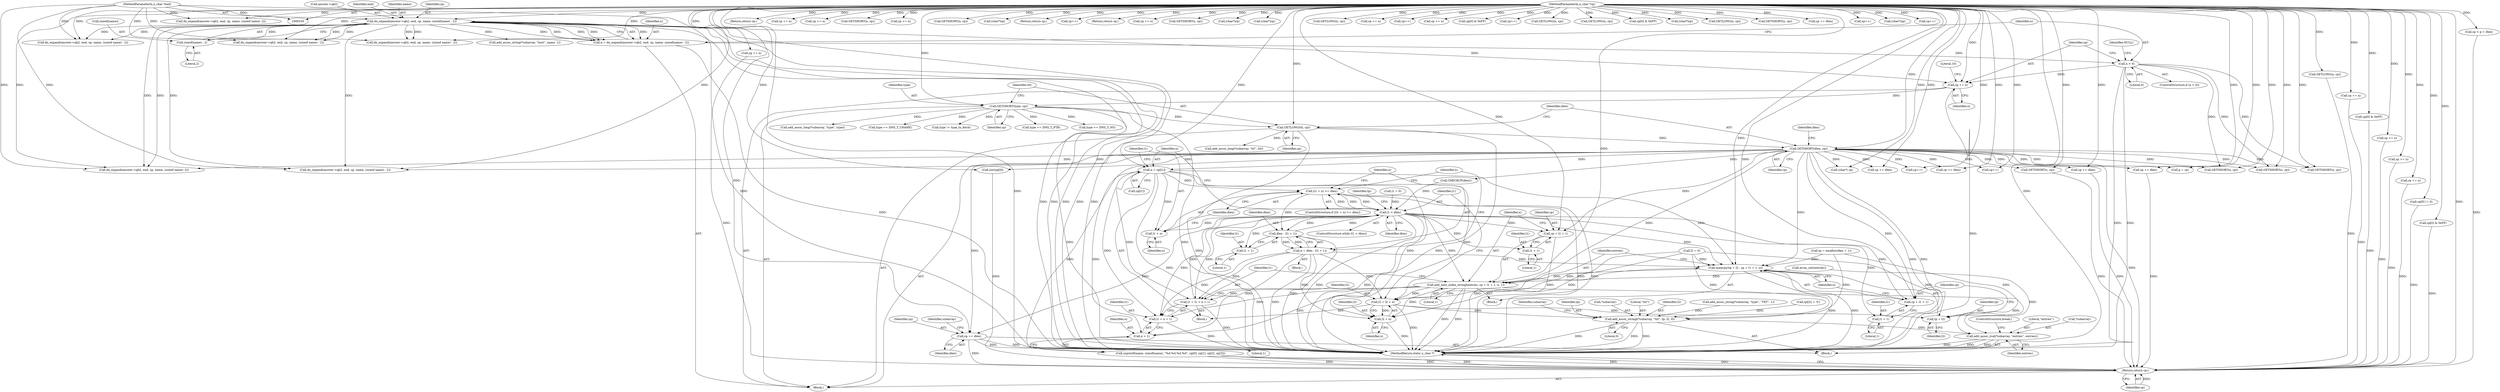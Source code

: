 digraph "0_php-src_2fefae47716d501aec41c1102f3fd4531f070b05_0@array" {
"1000453" [label="(Call,n = cp[l1])"];
"1000165" [label="(Call,GETSHORT(dlen, cp))"];
"1000162" [label="(Call,GETLONG(ttl, cp))"];
"1000159" [label="(Call,GETSHORT(type, cp))"];
"1000154" [label="(Call,cp += n)"];
"1000148" [label="(Call,n < 0)"];
"1000134" [label="(Call,n = dn_expand(answer->qb2, end, cp, name, sizeof(name) - 2))"];
"1000136" [label="(Call,dn_expand(answer->qb2, end, cp, name, sizeof(name) - 2))"];
"1000107" [label="(MethodParameterIn,u_char *end)"];
"1000106" [label="(MethodParameterIn,u_char *cp)"];
"1000143" [label="(Call,sizeof(name) - 2)"];
"1000459" [label="(Call,(l1 + n) >= dlen)"];
"1000449" [label="(Call,l1 < dlen)"];
"1000460" [label="(Call,l1 + n)"];
"1000467" [label="(Call,dlen - (l1 + 1))"];
"1000465" [label="(Call,n = dlen - (l1 + 1))"];
"1000475" [label="(Call,memcpy(tp + l2 , cp + l1 + 1, n))"];
"1000485" [label="(Call,add_next_index_stringl(entries, cp + l1 + 1, n, 1))"];
"1000494" [label="(Call,l1 = l1 + n + 1)"];
"1000496" [label="(Call,l1 + n + 1)"];
"1000498" [label="(Call,n + 1)"];
"1000501" [label="(Call,l2 = l2 + n)"];
"1000476" [label="(Call,tp + l2)"];
"1000503" [label="(Call,l2 + n)"];
"1000514" [label="(Call,add_assoc_stringl(*subarray, \"txt\", tp, l2, 0))"];
"1000521" [label="(Call,add_assoc_zval(*subarray, \"entries\", entries))"];
"1000469" [label="(Call,l1 + 1)"];
"1000479" [label="(Call,cp + l1 + 1)"];
"1000481" [label="(Call,l1 + 1)"];
"1000487" [label="(Call,cp + l1 + 1)"];
"1000489" [label="(Call,l1 + 1)"];
"1000511" [label="(Call,cp += dlen)"];
"1001245" [label="(Return,return cp;)"];
"1000498" [label="(Call,n + 1)"];
"1000182" [label="(Return,return cp;)"];
"1000113" [label="(Block,)"];
"1000288" [label="(Call,GETSHORT(n, cp))"];
"1000518" [label="(Identifier,tp)"];
"1000474" [label="(Block,)"];
"1000773" [label="(Call,(int)cp[0])"];
"1000554" [label="(Call,cp += n)"];
"1000419" [label="(Block,)"];
"1001151" [label="(Call,cp += n)"];
"1000466" [label="(Identifier,n)"];
"1000458" [label="(ControlStructure,if ((l1 + n) >= dlen))"];
"1000164" [label="(Identifier,cp)"];
"1000514" [label="(Call,add_assoc_stringl(*subarray, \"txt\", tp, l2, 0))"];
"1000477" [label="(Identifier,tp)"];
"1000525" [label="(Identifier,entries)"];
"1000161" [label="(Identifier,cp)"];
"1000468" [label="(Identifier,dlen)"];
"1000657" [label="(Call,GETSHORT(s, cp))"];
"1000446" [label="(Call,array_init(entries))"];
"1000453" [label="(Call,n = cp[l1])"];
"1000211" [label="(Call,add_assoc_long(*subarray, \"ttl\", ttl))"];
"1000481" [label="(Call,l1 + 1)"];
"1000188" [label="(Call,cp += dlen)"];
"1000165" [label="(Call,GETSHORT(dlen, cp))"];
"1000450" [label="(Identifier,l1)"];
"1000508" [label="(Identifier,tp)"];
"1000334" [label="(Call,dn_expand(answer->qb2, end, cp, name, (sizeof name) - 2))"];
"1000519" [label="(Identifier,l2)"];
"1000432" [label="(Call,add_assoc_string(*subarray, \"type\", \"TXT\", 1))"];
"1000143" [label="(Call,sizeof(name) - 2)"];
"1000491" [label="(Literal,1)"];
"1000475" [label="(Call,memcpy(tp + l2 , cp + l1 + 1, n))"];
"1001241" [label="(Call,cp += dlen)"];
"1000501" [label="(Call,l2 = l2 + n)"];
"1000421" [label="(Call,l1 = 0)"];
"1000476" [label="(Call,tp + l2)"];
"1000135" [label="(Identifier,n)"];
"1000565" [label="(Call,dn_expand(answer->qb2, end, cp, name, (sizeof name) -2))"];
"1000167" [label="(Identifier,cp)"];
"1000463" [label="(Identifier,dlen)"];
"1001064" [label="(Call,GETSHORT(n, cp))"];
"1000497" [label="(Identifier,l1)"];
"1000489" [label="(Call,l1 + 1)"];
"1001176" [label="(Call,cp += n)"];
"1000462" [label="(Identifier,n)"];
"1000199" [label="(Call,add_assoc_string(*subarray, \"host\", name, 1))"];
"1001001" [label="(Call,cp < p + dlen)"];
"1000159" [label="(Call,GETSHORT(type, cp))"];
"1001121" [label="(Call,GETSHORT(n, cp))"];
"1000137" [label="(Call,answer->qb2)"];
"1001171" [label="(Call,(char*)cp)"];
"1000166" [label="(Identifier,dlen)"];
"1000158" [label="(Literal,10)"];
"1000238" [label="(Return,return cp;)"];
"1000522" [label="(Call,*subarray)"];
"1000480" [label="(Identifier,cp)"];
"1000888" [label="(Call,cp++)"];
"1000460" [label="(Call,l1 + n)"];
"1000451" [label="(Identifier,dlen)"];
"1000438" [label="(Call,tp = emalloc(dlen + 1))"];
"1000492" [label="(Identifier,n)"];
"1000107" [label="(MethodParameterIn,u_char *end)"];
"1000106" [label="(MethodParameterIn,u_char *cp)"];
"1000521" [label="(Call,add_assoc_zval(*subarray, \"entries\", entries))"];
"1000503" [label="(Call,l2 + n)"];
"1000275" [label="(Call,cp += dlen)"];
"1000479" [label="(Call,cp + l1 + 1)"];
"1000322" [label="(Call,type == DNS_T_PTR)"];
"1001113" [label="(Call,GETSHORT(n, cp))"];
"1000160" [label="(Identifier,type)"];
"1000191" [label="(Return,return cp;)"];
"1000496" [label="(Call,l1 + n + 1)"];
"1001201" [label="(Call,cp += n)"];
"1000467" [label="(Call,dlen - (l1 + 1))"];
"1000155" [label="(Identifier,cp)"];
"1001245" [label="(Return,return cp;)"];
"1000499" [label="(Identifier,n)"];
"1000140" [label="(Identifier,end)"];
"1000149" [label="(Identifier,n)"];
"1000156" [label="(Identifier,n)"];
"1000134" [label="(Call,n = dn_expand(answer->qb2, end, cp, name, sizeof(name) - 2))"];
"1000377" [label="(Call,cp++)"];
"1000494" [label="(Call,l1 = l1 + n + 1)"];
"1000485" [label="(Call,add_next_index_stringl(entries, cp + l1 + 1, n, 1))"];
"1000452" [label="(Block,)"];
"1000906" [label="(Call,GETSHORT(s, cp))"];
"1001196" [label="(Call,(char*)cp)"];
"1000144" [label="(Call,sizeof(name))"];
"1000471" [label="(Literal,1)"];
"1000150" [label="(Literal,0)"];
"1000506" [label="(Call,tp[l2] = '\0')"];
"1000459" [label="(Call,(l1 + n) >= dlen)"];
"1000146" [label="(Literal,2)"];
"1000469" [label="(Call,l1 + 1)"];
"1000488" [label="(Identifier,cp)"];
"1000310" [label="(Call,type == DNS_T_NS)"];
"1000461" [label="(Identifier,l1)"];
"1000455" [label="(Call,cp[l1])"];
"1000448" [label="(ControlStructure,while (l1 < dlen))"];
"1001146" [label="(Call,(char*)cp)"];
"1000179" [label="(Call,cp += dlen)"];
"1000526" [label="(ControlStructure,break;)"];
"1000779" [label="(Call,cp++)"];
"1000465" [label="(Call,n = dlen - (l1 + 1))"];
"1000523" [label="(Identifier,subarray)"];
"1001048" [label="(Call,GETSHORT(n, cp))"];
"1000759" [label="(Call,p = cp)"];
"1000162" [label="(Call,GETLONG(ttl, cp))"];
"1000142" [label="(Identifier,name)"];
"1000414" [label="(Call,cp += n)"];
"1000628" [label="(Call,GETLONG(n, cp))"];
"1000449" [label="(Call,l1 < dlen)"];
"1000604" [label="(Call,GETLONG(n, cp))"];
"1000486" [label="(Identifier,entries)"];
"1000524" [label="(Literal,\"entries\")"];
"1000147" [label="(ControlStructure,if (n < 0))"];
"1000352" [label="(Call,cp += n)"];
"1000252" [label="(Call,snprintf(name, sizeof(name), \"%d.%d.%d.%d\", cp[0], cp[1], cp[2], cp[3]))"];
"1000464" [label="(Block,)"];
"1000473" [label="(Identifier,n)"];
"1000425" [label="(Call,l2 = 0)"];
"1000484" [label="(Identifier,n)"];
"1000583" [label="(Call,cp += n)"];
"1000470" [label="(Identifier,l1)"];
"1000482" [label="(Identifier,l1)"];
"1000454" [label="(Identifier,n)"];
"1000154" [label="(Call,cp += n)"];
"1000219" [label="(Call,add_assoc_long(*subarray, \"type\", type))"];
"1001183" [label="(Call,cp[0] & 0xFF)"];
"1001206" [label="(Call,dn_expand(answer->qb2, end, cp, name, (sizeof name) - 2))"];
"1000516" [label="(Identifier,subarray)"];
"1001074" [label="(Call,dn_expand(answer->qb2, end, cp, name, (sizeof name) - 2))"];
"1000504" [label="(Identifier,l2)"];
"1000502" [label="(Identifier,l2)"];
"1000536" [label="(Call,dn_expand(answer->qb2, end, cp, name, (sizeof name) -2))"];
"1001246" [label="(Identifier,cp)"];
"1001224" [label="(Call,cp += n)"];
"1001027" [label="(Call,cp += n)"];
"1000401" [label="(Call,cp++)"];
"1000505" [label="(Identifier,n)"];
"1000500" [label="(Literal,1)"];
"1000390" [label="(Call,cp += n)"];
"1000520" [label="(Literal,0)"];
"1001133" [label="(Call,cp[0] & 0xFF)"];
"1000512" [label="(Identifier,cp)"];
"1001092" [label="(Call,cp += n)"];
"1000511" [label="(Call,cp += dlen)"];
"1000490" [label="(Identifier,l1)"];
"1001138" [label="(Call,cp++)"];
"1000596" [label="(Call,GETLONG(n, cp))"];
"1000487" [label="(Call,cp + l1 + 1)"];
"1001009" [label="(Call,dn_expand(answer->qb2, end, cp, name, (sizeof name) - 2))"];
"1000298" [label="(Call,type == DNS_T_CNAME)"];
"1000148" [label="(Call,n < 0)"];
"1000612" [label="(Call,GETLONG(n, cp))"];
"1000495" [label="(Identifier,l1)"];
"1000483" [label="(Literal,1)"];
"1001158" [label="(Call,cp[0] & 0xFF)"];
"1000478" [label="(Identifier,l2)"];
"1000385" [label="(Call,(char*)cp)"];
"1000513" [label="(Identifier,dlen)"];
"1000620" [label="(Call,GETLONG(n, cp))"];
"1000169" [label="(Identifier,dlen)"];
"1000153" [label="(Identifier,NULL)"];
"1000163" [label="(Identifier,ttl)"];
"1001056" [label="(Call,GETSHORT(n, cp))"];
"1000515" [label="(Call,*subarray)"];
"1000175" [label="(Call,type != type_to_fetch)"];
"1000235" [label="(Call,cp += dlen)"];
"1000228" [label="(Call,(char*) cp)"];
"1001163" [label="(Call,cp++)"];
"1000493" [label="(Literal,1)"];
"1000141" [label="(Identifier,cp)"];
"1000817" [label="(Call,cp[0] != 0)"];
"1000136" [label="(Call,dn_expand(answer->qb2, end, cp, name, sizeof(name) - 2))"];
"1000409" [label="(Call,(char*)cp)"];
"1001247" [label="(MethodReturn,static u_char *)"];
"1001188" [label="(Call,cp++)"];
"1000845" [label="(Call,cp[0] & 0xFF)"];
"1000517" [label="(Literal,\"txt\")"];
"1000168" [label="(Call,CHECKCP(dlen))"];
"1000453" -> "1000452"  [label="AST: "];
"1000453" -> "1000455"  [label="CFG: "];
"1000454" -> "1000453"  [label="AST: "];
"1000455" -> "1000453"  [label="AST: "];
"1000461" -> "1000453"  [label="CFG: "];
"1000453" -> "1001247"  [label="DDG: "];
"1000165" -> "1000453"  [label="DDG: "];
"1000106" -> "1000453"  [label="DDG: "];
"1000453" -> "1000459"  [label="DDG: "];
"1000453" -> "1000460"  [label="DDG: "];
"1000453" -> "1000475"  [label="DDG: "];
"1000453" -> "1000494"  [label="DDG: "];
"1000453" -> "1000496"  [label="DDG: "];
"1000453" -> "1000498"  [label="DDG: "];
"1000453" -> "1000501"  [label="DDG: "];
"1000453" -> "1000503"  [label="DDG: "];
"1000165" -> "1000113"  [label="AST: "];
"1000165" -> "1000167"  [label="CFG: "];
"1000166" -> "1000165"  [label="AST: "];
"1000167" -> "1000165"  [label="AST: "];
"1000169" -> "1000165"  [label="CFG: "];
"1000165" -> "1001247"  [label="DDG: "];
"1000165" -> "1001247"  [label="DDG: "];
"1000162" -> "1000165"  [label="DDG: "];
"1000106" -> "1000165"  [label="DDG: "];
"1000165" -> "1000168"  [label="DDG: "];
"1000165" -> "1000179"  [label="DDG: "];
"1000165" -> "1000188"  [label="DDG: "];
"1000165" -> "1000228"  [label="DDG: "];
"1000165" -> "1000252"  [label="DDG: "];
"1000165" -> "1000275"  [label="DDG: "];
"1000165" -> "1000288"  [label="DDG: "];
"1000165" -> "1000334"  [label="DDG: "];
"1000165" -> "1000377"  [label="DDG: "];
"1000165" -> "1000475"  [label="DDG: "];
"1000165" -> "1000479"  [label="DDG: "];
"1000165" -> "1000485"  [label="DDG: "];
"1000165" -> "1000487"  [label="DDG: "];
"1000165" -> "1000511"  [label="DDG: "];
"1000165" -> "1000536"  [label="DDG: "];
"1000165" -> "1000657"  [label="DDG: "];
"1000165" -> "1000759"  [label="DDG: "];
"1000165" -> "1000773"  [label="DDG: "];
"1000165" -> "1000779"  [label="DDG: "];
"1000165" -> "1001048"  [label="DDG: "];
"1000165" -> "1001113"  [label="DDG: "];
"1000165" -> "1001241"  [label="DDG: "];
"1000165" -> "1001245"  [label="DDG: "];
"1000162" -> "1000113"  [label="AST: "];
"1000162" -> "1000164"  [label="CFG: "];
"1000163" -> "1000162"  [label="AST: "];
"1000164" -> "1000162"  [label="AST: "];
"1000166" -> "1000162"  [label="CFG: "];
"1000162" -> "1001247"  [label="DDG: "];
"1000162" -> "1001247"  [label="DDG: "];
"1000159" -> "1000162"  [label="DDG: "];
"1000106" -> "1000162"  [label="DDG: "];
"1000162" -> "1000211"  [label="DDG: "];
"1000159" -> "1000113"  [label="AST: "];
"1000159" -> "1000161"  [label="CFG: "];
"1000160" -> "1000159"  [label="AST: "];
"1000161" -> "1000159"  [label="AST: "];
"1000163" -> "1000159"  [label="CFG: "];
"1000159" -> "1001247"  [label="DDG: "];
"1000159" -> "1001247"  [label="DDG: "];
"1000154" -> "1000159"  [label="DDG: "];
"1000106" -> "1000159"  [label="DDG: "];
"1000159" -> "1000175"  [label="DDG: "];
"1000159" -> "1000219"  [label="DDG: "];
"1000159" -> "1000298"  [label="DDG: "];
"1000159" -> "1000310"  [label="DDG: "];
"1000159" -> "1000322"  [label="DDG: "];
"1000154" -> "1000113"  [label="AST: "];
"1000154" -> "1000156"  [label="CFG: "];
"1000155" -> "1000154"  [label="AST: "];
"1000156" -> "1000154"  [label="AST: "];
"1000158" -> "1000154"  [label="CFG: "];
"1000154" -> "1001247"  [label="DDG: "];
"1000148" -> "1000154"  [label="DDG: "];
"1000136" -> "1000154"  [label="DDG: "];
"1000106" -> "1000154"  [label="DDG: "];
"1000148" -> "1000147"  [label="AST: "];
"1000148" -> "1000150"  [label="CFG: "];
"1000149" -> "1000148"  [label="AST: "];
"1000150" -> "1000148"  [label="AST: "];
"1000153" -> "1000148"  [label="CFG: "];
"1000155" -> "1000148"  [label="CFG: "];
"1000148" -> "1001247"  [label="DDG: "];
"1000148" -> "1001247"  [label="DDG: "];
"1000134" -> "1000148"  [label="DDG: "];
"1000148" -> "1000288"  [label="DDG: "];
"1000148" -> "1001048"  [label="DDG: "];
"1000148" -> "1001113"  [label="DDG: "];
"1000134" -> "1000113"  [label="AST: "];
"1000134" -> "1000136"  [label="CFG: "];
"1000135" -> "1000134"  [label="AST: "];
"1000136" -> "1000134"  [label="AST: "];
"1000149" -> "1000134"  [label="CFG: "];
"1000134" -> "1001247"  [label="DDG: "];
"1000136" -> "1000134"  [label="DDG: "];
"1000136" -> "1000134"  [label="DDG: "];
"1000136" -> "1000134"  [label="DDG: "];
"1000136" -> "1000134"  [label="DDG: "];
"1000136" -> "1000134"  [label="DDG: "];
"1000136" -> "1000143"  [label="CFG: "];
"1000137" -> "1000136"  [label="AST: "];
"1000140" -> "1000136"  [label="AST: "];
"1000141" -> "1000136"  [label="AST: "];
"1000142" -> "1000136"  [label="AST: "];
"1000143" -> "1000136"  [label="AST: "];
"1000136" -> "1001247"  [label="DDG: "];
"1000136" -> "1001247"  [label="DDG: "];
"1000136" -> "1001247"  [label="DDG: "];
"1000136" -> "1001247"  [label="DDG: "];
"1000136" -> "1001247"  [label="DDG: "];
"1000107" -> "1000136"  [label="DDG: "];
"1000106" -> "1000136"  [label="DDG: "];
"1000143" -> "1000136"  [label="DDG: "];
"1000136" -> "1000199"  [label="DDG: "];
"1000136" -> "1000334"  [label="DDG: "];
"1000136" -> "1000334"  [label="DDG: "];
"1000136" -> "1000536"  [label="DDG: "];
"1000136" -> "1000536"  [label="DDG: "];
"1000136" -> "1001009"  [label="DDG: "];
"1000136" -> "1001009"  [label="DDG: "];
"1000136" -> "1001074"  [label="DDG: "];
"1000136" -> "1001074"  [label="DDG: "];
"1000136" -> "1001206"  [label="DDG: "];
"1000136" -> "1001206"  [label="DDG: "];
"1000107" -> "1000105"  [label="AST: "];
"1000107" -> "1001247"  [label="DDG: "];
"1000107" -> "1000334"  [label="DDG: "];
"1000107" -> "1000536"  [label="DDG: "];
"1000107" -> "1000565"  [label="DDG: "];
"1000107" -> "1001009"  [label="DDG: "];
"1000107" -> "1001074"  [label="DDG: "];
"1000107" -> "1001206"  [label="DDG: "];
"1000106" -> "1000105"  [label="AST: "];
"1000106" -> "1001247"  [label="DDG: "];
"1000106" -> "1000179"  [label="DDG: "];
"1000106" -> "1000182"  [label="DDG: "];
"1000106" -> "1000188"  [label="DDG: "];
"1000106" -> "1000191"  [label="DDG: "];
"1000106" -> "1000228"  [label="DDG: "];
"1000106" -> "1000235"  [label="DDG: "];
"1000106" -> "1000238"  [label="DDG: "];
"1000106" -> "1000252"  [label="DDG: "];
"1000106" -> "1000275"  [label="DDG: "];
"1000106" -> "1000288"  [label="DDG: "];
"1000106" -> "1000334"  [label="DDG: "];
"1000106" -> "1000352"  [label="DDG: "];
"1000106" -> "1000377"  [label="DDG: "];
"1000106" -> "1000385"  [label="DDG: "];
"1000106" -> "1000390"  [label="DDG: "];
"1000106" -> "1000401"  [label="DDG: "];
"1000106" -> "1000409"  [label="DDG: "];
"1000106" -> "1000414"  [label="DDG: "];
"1000106" -> "1000475"  [label="DDG: "];
"1000106" -> "1000479"  [label="DDG: "];
"1000106" -> "1000485"  [label="DDG: "];
"1000106" -> "1000487"  [label="DDG: "];
"1000106" -> "1000511"  [label="DDG: "];
"1000106" -> "1000536"  [label="DDG: "];
"1000106" -> "1000554"  [label="DDG: "];
"1000106" -> "1000565"  [label="DDG: "];
"1000106" -> "1000583"  [label="DDG: "];
"1000106" -> "1000596"  [label="DDG: "];
"1000106" -> "1000604"  [label="DDG: "];
"1000106" -> "1000612"  [label="DDG: "];
"1000106" -> "1000620"  [label="DDG: "];
"1000106" -> "1000628"  [label="DDG: "];
"1000106" -> "1000657"  [label="DDG: "];
"1000106" -> "1000759"  [label="DDG: "];
"1000106" -> "1000773"  [label="DDG: "];
"1000106" -> "1000779"  [label="DDG: "];
"1000106" -> "1000817"  [label="DDG: "];
"1000106" -> "1000845"  [label="DDG: "];
"1000106" -> "1000888"  [label="DDG: "];
"1000106" -> "1000906"  [label="DDG: "];
"1000106" -> "1001001"  [label="DDG: "];
"1000106" -> "1001009"  [label="DDG: "];
"1000106" -> "1001027"  [label="DDG: "];
"1000106" -> "1001048"  [label="DDG: "];
"1000106" -> "1001056"  [label="DDG: "];
"1000106" -> "1001064"  [label="DDG: "];
"1000106" -> "1001074"  [label="DDG: "];
"1000106" -> "1001092"  [label="DDG: "];
"1000106" -> "1001113"  [label="DDG: "];
"1000106" -> "1001121"  [label="DDG: "];
"1000106" -> "1001133"  [label="DDG: "];
"1000106" -> "1001138"  [label="DDG: "];
"1000106" -> "1001146"  [label="DDG: "];
"1000106" -> "1001151"  [label="DDG: "];
"1000106" -> "1001158"  [label="DDG: "];
"1000106" -> "1001163"  [label="DDG: "];
"1000106" -> "1001171"  [label="DDG: "];
"1000106" -> "1001176"  [label="DDG: "];
"1000106" -> "1001183"  [label="DDG: "];
"1000106" -> "1001188"  [label="DDG: "];
"1000106" -> "1001196"  [label="DDG: "];
"1000106" -> "1001201"  [label="DDG: "];
"1000106" -> "1001206"  [label="DDG: "];
"1000106" -> "1001224"  [label="DDG: "];
"1000106" -> "1001241"  [label="DDG: "];
"1000106" -> "1001245"  [label="DDG: "];
"1000143" -> "1000146"  [label="CFG: "];
"1000144" -> "1000143"  [label="AST: "];
"1000146" -> "1000143"  [label="AST: "];
"1000459" -> "1000458"  [label="AST: "];
"1000459" -> "1000463"  [label="CFG: "];
"1000460" -> "1000459"  [label="AST: "];
"1000463" -> "1000459"  [label="AST: "];
"1000466" -> "1000459"  [label="CFG: "];
"1000473" -> "1000459"  [label="CFG: "];
"1000459" -> "1001247"  [label="DDG: "];
"1000459" -> "1001247"  [label="DDG: "];
"1000459" -> "1000449"  [label="DDG: "];
"1000449" -> "1000459"  [label="DDG: "];
"1000449" -> "1000459"  [label="DDG: "];
"1000459" -> "1000467"  [label="DDG: "];
"1000449" -> "1000448"  [label="AST: "];
"1000449" -> "1000451"  [label="CFG: "];
"1000450" -> "1000449"  [label="AST: "];
"1000451" -> "1000449"  [label="AST: "];
"1000454" -> "1000449"  [label="CFG: "];
"1000508" -> "1000449"  [label="CFG: "];
"1000449" -> "1001247"  [label="DDG: "];
"1000449" -> "1001247"  [label="DDG: "];
"1000494" -> "1000449"  [label="DDG: "];
"1000421" -> "1000449"  [label="DDG: "];
"1000467" -> "1000449"  [label="DDG: "];
"1000168" -> "1000449"  [label="DDG: "];
"1000449" -> "1000460"  [label="DDG: "];
"1000449" -> "1000467"  [label="DDG: "];
"1000449" -> "1000469"  [label="DDG: "];
"1000449" -> "1000475"  [label="DDG: "];
"1000449" -> "1000479"  [label="DDG: "];
"1000449" -> "1000481"  [label="DDG: "];
"1000449" -> "1000485"  [label="DDG: "];
"1000449" -> "1000487"  [label="DDG: "];
"1000449" -> "1000489"  [label="DDG: "];
"1000449" -> "1000494"  [label="DDG: "];
"1000449" -> "1000496"  [label="DDG: "];
"1000449" -> "1000511"  [label="DDG: "];
"1000460" -> "1000462"  [label="CFG: "];
"1000461" -> "1000460"  [label="AST: "];
"1000462" -> "1000460"  [label="AST: "];
"1000463" -> "1000460"  [label="CFG: "];
"1000467" -> "1000465"  [label="AST: "];
"1000467" -> "1000469"  [label="CFG: "];
"1000468" -> "1000467"  [label="AST: "];
"1000469" -> "1000467"  [label="AST: "];
"1000465" -> "1000467"  [label="CFG: "];
"1000467" -> "1001247"  [label="DDG: "];
"1000467" -> "1000465"  [label="DDG: "];
"1000467" -> "1000465"  [label="DDG: "];
"1000465" -> "1000464"  [label="AST: "];
"1000466" -> "1000465"  [label="AST: "];
"1000473" -> "1000465"  [label="CFG: "];
"1000465" -> "1001247"  [label="DDG: "];
"1000465" -> "1000475"  [label="DDG: "];
"1000465" -> "1000494"  [label="DDG: "];
"1000465" -> "1000496"  [label="DDG: "];
"1000465" -> "1000498"  [label="DDG: "];
"1000465" -> "1000501"  [label="DDG: "];
"1000465" -> "1000503"  [label="DDG: "];
"1000475" -> "1000474"  [label="AST: "];
"1000475" -> "1000484"  [label="CFG: "];
"1000476" -> "1000475"  [label="AST: "];
"1000479" -> "1000475"  [label="AST: "];
"1000484" -> "1000475"  [label="AST: "];
"1000486" -> "1000475"  [label="CFG: "];
"1000475" -> "1001247"  [label="DDG: "];
"1000475" -> "1001247"  [label="DDG: "];
"1000438" -> "1000475"  [label="DDG: "];
"1000425" -> "1000475"  [label="DDG: "];
"1000501" -> "1000475"  [label="DDG: "];
"1000475" -> "1000485"  [label="DDG: "];
"1000485" -> "1000474"  [label="AST: "];
"1000485" -> "1000493"  [label="CFG: "];
"1000486" -> "1000485"  [label="AST: "];
"1000487" -> "1000485"  [label="AST: "];
"1000492" -> "1000485"  [label="AST: "];
"1000493" -> "1000485"  [label="AST: "];
"1000495" -> "1000485"  [label="CFG: "];
"1000485" -> "1001247"  [label="DDG: "];
"1000485" -> "1001247"  [label="DDG: "];
"1000446" -> "1000485"  [label="DDG: "];
"1000485" -> "1000494"  [label="DDG: "];
"1000485" -> "1000496"  [label="DDG: "];
"1000485" -> "1000498"  [label="DDG: "];
"1000485" -> "1000501"  [label="DDG: "];
"1000485" -> "1000503"  [label="DDG: "];
"1000485" -> "1000521"  [label="DDG: "];
"1000494" -> "1000452"  [label="AST: "];
"1000494" -> "1000496"  [label="CFG: "];
"1000495" -> "1000494"  [label="AST: "];
"1000496" -> "1000494"  [label="AST: "];
"1000502" -> "1000494"  [label="CFG: "];
"1000494" -> "1001247"  [label="DDG: "];
"1000496" -> "1000498"  [label="CFG: "];
"1000497" -> "1000496"  [label="AST: "];
"1000498" -> "1000496"  [label="AST: "];
"1000496" -> "1001247"  [label="DDG: "];
"1000498" -> "1000500"  [label="CFG: "];
"1000499" -> "1000498"  [label="AST: "];
"1000500" -> "1000498"  [label="AST: "];
"1000501" -> "1000452"  [label="AST: "];
"1000501" -> "1000503"  [label="CFG: "];
"1000502" -> "1000501"  [label="AST: "];
"1000503" -> "1000501"  [label="AST: "];
"1000450" -> "1000501"  [label="CFG: "];
"1000501" -> "1001247"  [label="DDG: "];
"1000501" -> "1000476"  [label="DDG: "];
"1000425" -> "1000501"  [label="DDG: "];
"1000501" -> "1000503"  [label="DDG: "];
"1000501" -> "1000514"  [label="DDG: "];
"1000476" -> "1000478"  [label="CFG: "];
"1000477" -> "1000476"  [label="AST: "];
"1000478" -> "1000476"  [label="AST: "];
"1000480" -> "1000476"  [label="CFG: "];
"1000438" -> "1000476"  [label="DDG: "];
"1000425" -> "1000476"  [label="DDG: "];
"1000503" -> "1000505"  [label="CFG: "];
"1000504" -> "1000503"  [label="AST: "];
"1000505" -> "1000503"  [label="AST: "];
"1000503" -> "1001247"  [label="DDG: "];
"1000425" -> "1000503"  [label="DDG: "];
"1000514" -> "1000419"  [label="AST: "];
"1000514" -> "1000520"  [label="CFG: "];
"1000515" -> "1000514"  [label="AST: "];
"1000517" -> "1000514"  [label="AST: "];
"1000518" -> "1000514"  [label="AST: "];
"1000519" -> "1000514"  [label="AST: "];
"1000520" -> "1000514"  [label="AST: "];
"1000523" -> "1000514"  [label="CFG: "];
"1000514" -> "1001247"  [label="DDG: "];
"1000514" -> "1001247"  [label="DDG: "];
"1000514" -> "1001247"  [label="DDG: "];
"1000432" -> "1000514"  [label="DDG: "];
"1000506" -> "1000514"  [label="DDG: "];
"1000438" -> "1000514"  [label="DDG: "];
"1000425" -> "1000514"  [label="DDG: "];
"1000514" -> "1000521"  [label="DDG: "];
"1000521" -> "1000419"  [label="AST: "];
"1000521" -> "1000525"  [label="CFG: "];
"1000522" -> "1000521"  [label="AST: "];
"1000524" -> "1000521"  [label="AST: "];
"1000525" -> "1000521"  [label="AST: "];
"1000526" -> "1000521"  [label="CFG: "];
"1000521" -> "1001247"  [label="DDG: "];
"1000521" -> "1001247"  [label="DDG: "];
"1000521" -> "1001247"  [label="DDG: "];
"1000446" -> "1000521"  [label="DDG: "];
"1000469" -> "1000471"  [label="CFG: "];
"1000470" -> "1000469"  [label="AST: "];
"1000471" -> "1000469"  [label="AST: "];
"1000479" -> "1000481"  [label="CFG: "];
"1000480" -> "1000479"  [label="AST: "];
"1000481" -> "1000479"  [label="AST: "];
"1000484" -> "1000479"  [label="CFG: "];
"1000481" -> "1000483"  [label="CFG: "];
"1000482" -> "1000481"  [label="AST: "];
"1000483" -> "1000481"  [label="AST: "];
"1000487" -> "1000489"  [label="CFG: "];
"1000488" -> "1000487"  [label="AST: "];
"1000489" -> "1000487"  [label="AST: "];
"1000492" -> "1000487"  [label="CFG: "];
"1000487" -> "1001247"  [label="DDG: "];
"1000489" -> "1000491"  [label="CFG: "];
"1000490" -> "1000489"  [label="AST: "];
"1000491" -> "1000489"  [label="AST: "];
"1000511" -> "1000419"  [label="AST: "];
"1000511" -> "1000513"  [label="CFG: "];
"1000512" -> "1000511"  [label="AST: "];
"1000513" -> "1000511"  [label="AST: "];
"1000516" -> "1000511"  [label="CFG: "];
"1000511" -> "1001247"  [label="DDG: "];
"1000511" -> "1001247"  [label="DDG: "];
"1000511" -> "1001245"  [label="DDG: "];
"1001245" -> "1000113"  [label="AST: "];
"1001245" -> "1001246"  [label="CFG: "];
"1001246" -> "1001245"  [label="AST: "];
"1001247" -> "1001245"  [label="CFG: "];
"1001245" -> "1001247"  [label="DDG: "];
"1001246" -> "1001245"  [label="DDG: "];
"1000817" -> "1001245"  [label="DDG: "];
"1001027" -> "1001245"  [label="DDG: "];
"1000352" -> "1001245"  [label="DDG: "];
"1000252" -> "1001245"  [label="DDG: "];
"1000252" -> "1001245"  [label="DDG: "];
"1000252" -> "1001245"  [label="DDG: "];
"1000252" -> "1001245"  [label="DDG: "];
"1000845" -> "1001245"  [label="DDG: "];
"1000628" -> "1001245"  [label="DDG: "];
"1001183" -> "1001245"  [label="DDG: "];
"1000275" -> "1001245"  [label="DDG: "];
"1001224" -> "1001245"  [label="DDG: "];
"1000414" -> "1001245"  [label="DDG: "];
"1001241" -> "1001245"  [label="DDG: "];
"1001001" -> "1001245"  [label="DDG: "];
"1000657" -> "1001245"  [label="DDG: "];
"1001092" -> "1001245"  [label="DDG: "];
"1000773" -> "1001245"  [label="DDG: "];
}
